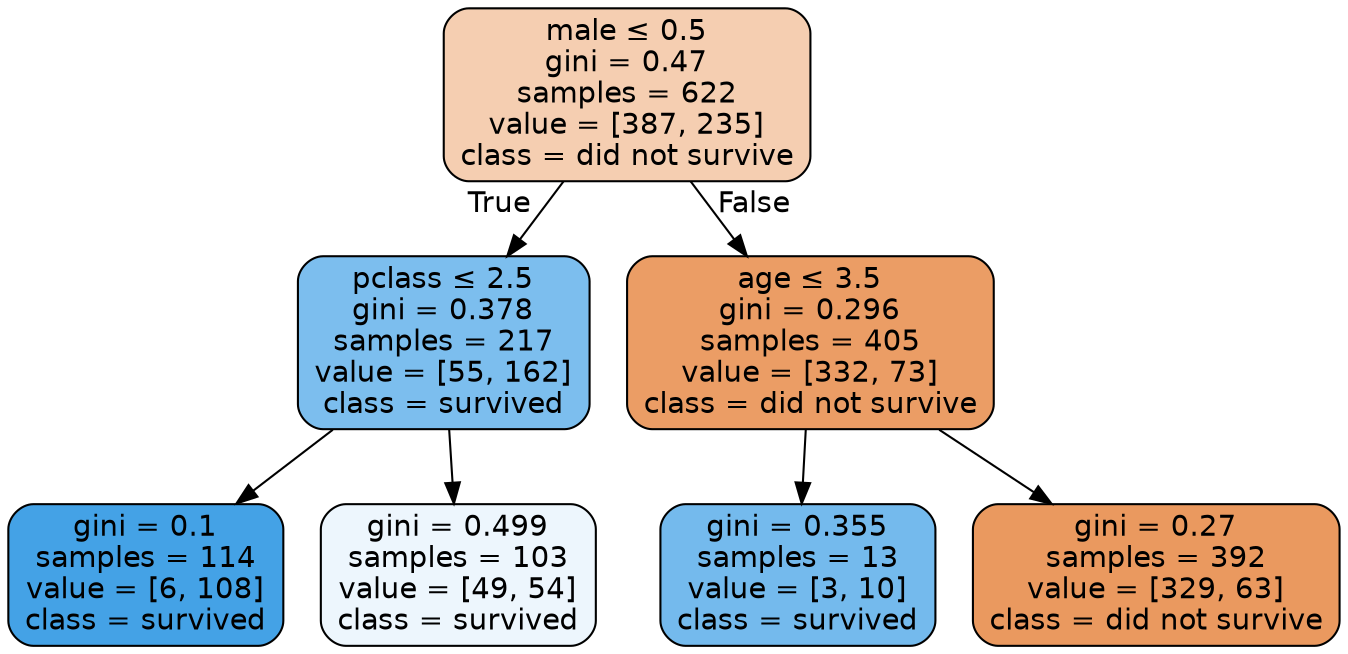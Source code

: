 digraph Tree {
node [shape=box, style="filled, rounded", color="black", fontname="helvetica"] ;
edge [fontname="helvetica"] ;
0 [label=<male &le; 0.5<br/>gini = 0.47<br/>samples = 622<br/>value = [387, 235]<br/>class = did not survive>, fillcolor="#f5ceb1"] ;
1 [label=<pclass &le; 2.5<br/>gini = 0.378<br/>samples = 217<br/>value = [55, 162]<br/>class = survived>, fillcolor="#7cbeee"] ;
0 -> 1 [labeldistance=2.5, labelangle=45, headlabel="True"] ;
2 [label=<gini = 0.1<br/>samples = 114<br/>value = [6, 108]<br/>class = survived>, fillcolor="#44a2e6"] ;
1 -> 2 ;
3 [label=<gini = 0.499<br/>samples = 103<br/>value = [49, 54]<br/>class = survived>, fillcolor="#edf6fd"] ;
1 -> 3 ;
4 [label=<age &le; 3.5<br/>gini = 0.296<br/>samples = 405<br/>value = [332, 73]<br/>class = did not survive>, fillcolor="#eb9d65"] ;
0 -> 4 [labeldistance=2.5, labelangle=-45, headlabel="False"] ;
5 [label=<gini = 0.355<br/>samples = 13<br/>value = [3, 10]<br/>class = survived>, fillcolor="#74baed"] ;
4 -> 5 ;
6 [label=<gini = 0.27<br/>samples = 392<br/>value = [329, 63]<br/>class = did not survive>, fillcolor="#ea995f"] ;
4 -> 6 ;
}
